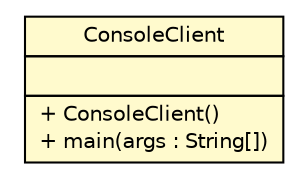 #!/usr/local/bin/dot
#
# Class diagram 
# Generated by UMLGraph version R5_6-24-gf6e263 (http://www.umlgraph.org/)
#

digraph G {
	edge [fontname="Helvetica",fontsize=10,labelfontname="Helvetica",labelfontsize=10];
	node [fontname="Helvetica",fontsize=10,shape=plaintext];
	nodesep=0.25;
	ranksep=0.5;
	// de.tud.plt.r43ples.client.ConsoleClient
	c643 [label=<<table title="de.tud.plt.r43ples.client.ConsoleClient" border="0" cellborder="1" cellspacing="0" cellpadding="2" port="p" bgcolor="lemonChiffon" href="./ConsoleClient.html">
		<tr><td><table border="0" cellspacing="0" cellpadding="1">
<tr><td align="center" balign="center"> ConsoleClient </td></tr>
		</table></td></tr>
		<tr><td><table border="0" cellspacing="0" cellpadding="1">
<tr><td align="left" balign="left">  </td></tr>
		</table></td></tr>
		<tr><td><table border="0" cellspacing="0" cellpadding="1">
<tr><td align="left" balign="left"> + ConsoleClient() </td></tr>
<tr><td align="left" balign="left"> + main(args : String[]) </td></tr>
		</table></td></tr>
		</table>>, URL="./ConsoleClient.html", fontname="Helvetica", fontcolor="black", fontsize=10.0];
}

